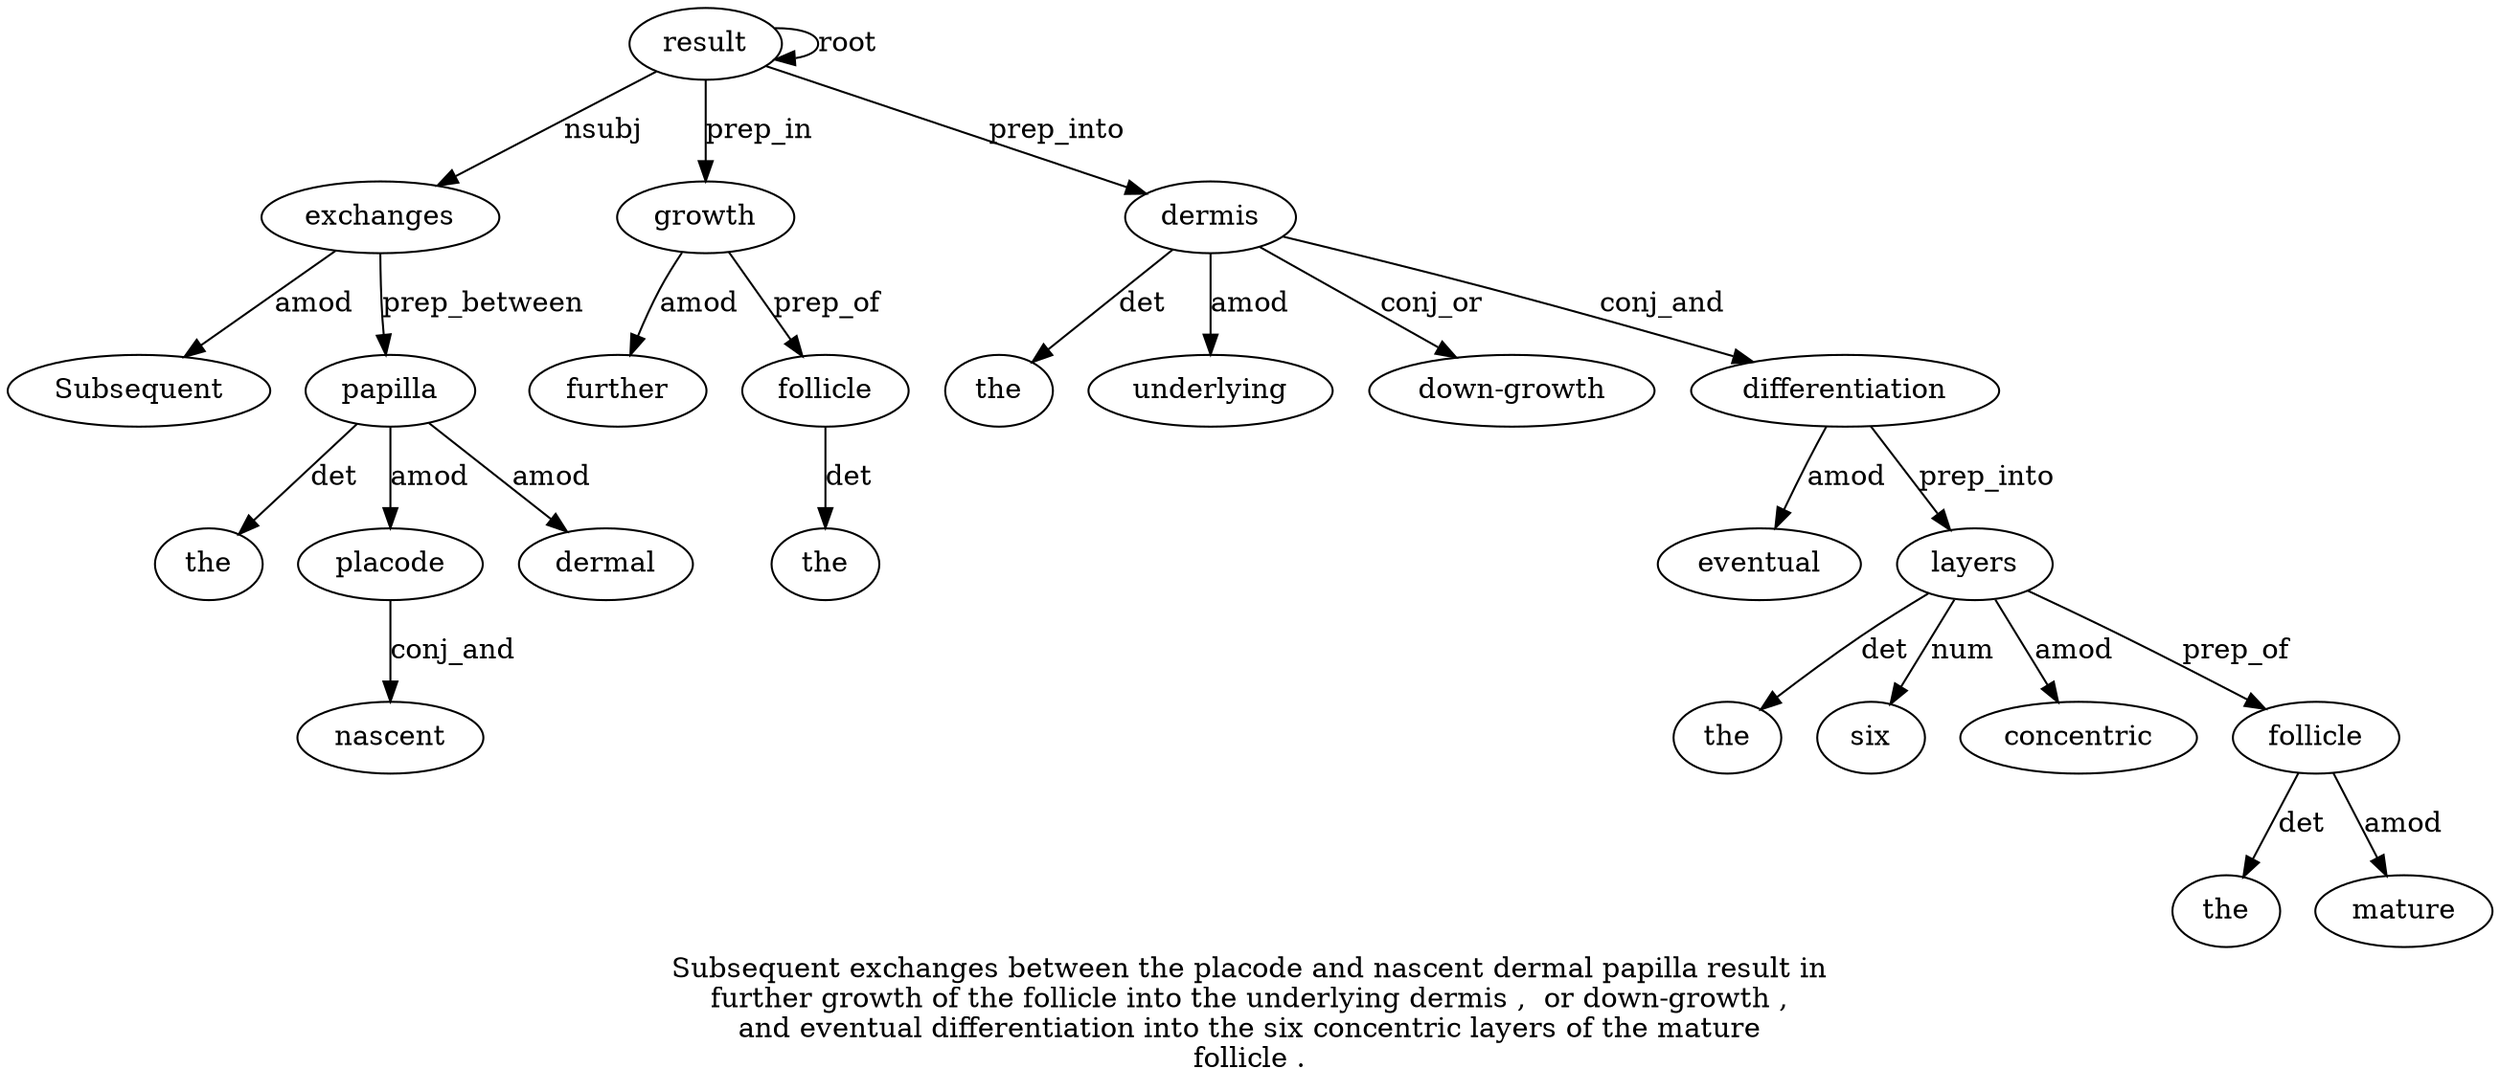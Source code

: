 digraph "Subsequent exchanges between the placode and nascent dermal papilla result in further growth of the follicle into the underlying dermis ,  or down-growth ,  and eventual differentiation into the six concentric layers of the mature follicle ." {
label="Subsequent exchanges between the placode and nascent dermal papilla result in
further growth of the follicle into the underlying dermis ,  or down-growth ,
and eventual differentiation into the six concentric layers of the mature
follicle .";
exchanges2 [style=filled, fillcolor=white, label=exchanges];
Subsequent1 [style=filled, fillcolor=white, label=Subsequent];
exchanges2 -> Subsequent1  [label=amod];
result10 [style=filled, fillcolor=white, label=result];
result10 -> exchanges2  [label=nsubj];
papilla9 [style=filled, fillcolor=white, label=papilla];
the4 [style=filled, fillcolor=white, label=the];
papilla9 -> the4  [label=det];
placode5 [style=filled, fillcolor=white, label=placode];
papilla9 -> placode5  [label=amod];
nascent7 [style=filled, fillcolor=white, label=nascent];
placode5 -> nascent7  [label=conj_and];
dermal8 [style=filled, fillcolor=white, label=dermal];
papilla9 -> dermal8  [label=amod];
exchanges2 -> papilla9  [label=prep_between];
result10 -> result10  [label=root];
growth13 [style=filled, fillcolor=white, label=growth];
further12 [style=filled, fillcolor=white, label=further];
growth13 -> further12  [label=amod];
result10 -> growth13  [label=prep_in];
follicle16 [style=filled, fillcolor=white, label=follicle];
the15 [style=filled, fillcolor=white, label=the];
follicle16 -> the15  [label=det];
growth13 -> follicle16  [label=prep_of];
dermis20 [style=filled, fillcolor=white, label=dermis];
the18 [style=filled, fillcolor=white, label=the];
dermis20 -> the18  [label=det];
underlying19 [style=filled, fillcolor=white, label=underlying];
dermis20 -> underlying19  [label=amod];
result10 -> dermis20  [label=prep_into];
"down-growth23" [style=filled, fillcolor=white, label="down-growth"];
dermis20 -> "down-growth23"  [label=conj_or];
differentiation27 [style=filled, fillcolor=white, label=differentiation];
eventual26 [style=filled, fillcolor=white, label=eventual];
differentiation27 -> eventual26  [label=amod];
dermis20 -> differentiation27  [label=conj_and];
layers32 [style=filled, fillcolor=white, label=layers];
the29 [style=filled, fillcolor=white, label=the];
layers32 -> the29  [label=det];
six30 [style=filled, fillcolor=white, label=six];
layers32 -> six30  [label=num];
concentric31 [style=filled, fillcolor=white, label=concentric];
layers32 -> concentric31  [label=amod];
differentiation27 -> layers32  [label=prep_into];
follicle36 [style=filled, fillcolor=white, label=follicle];
the34 [style=filled, fillcolor=white, label=the];
follicle36 -> the34  [label=det];
mature35 [style=filled, fillcolor=white, label=mature];
follicle36 -> mature35  [label=amod];
layers32 -> follicle36  [label=prep_of];
}
